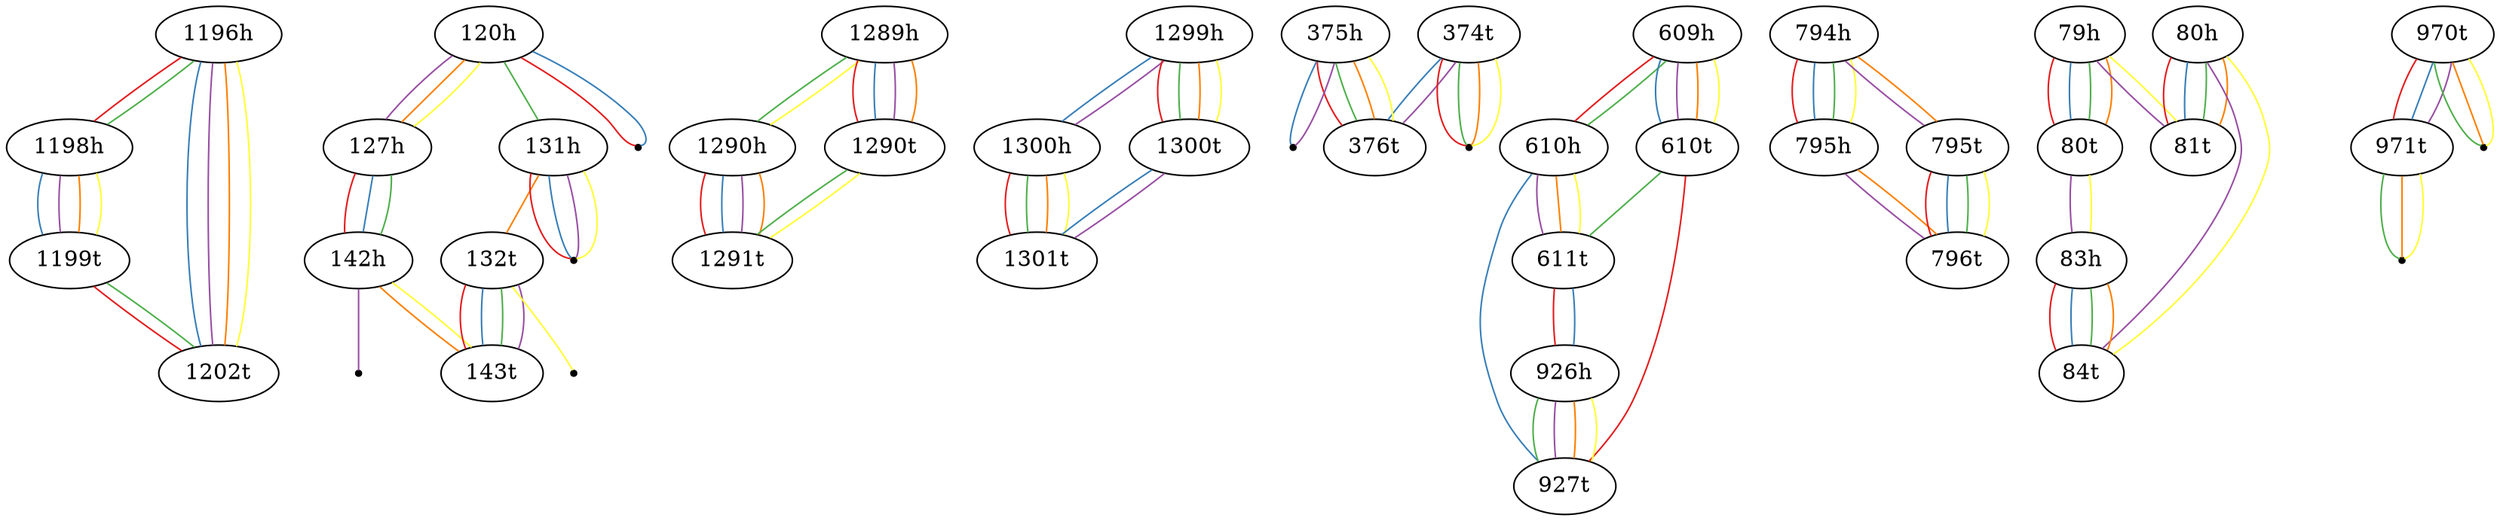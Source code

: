 graph {
edge [colorscheme=set19];
	"1196h"	--	"1198h"	[color=1];
	"1196h"	--	"1198h"	[color=3];
	"1196h"	--	"1202t"	[color=2];
	"1196h"	--	"1202t"	[color=4];
	"1196h"	--	"1202t"	[color=5];
	"1196h"	--	"1202t"	[color=6];
	"1198h"	--	"1199t"	[color=2];
	"1198h"	--	"1199t"	[color=4];
	"1198h"	--	"1199t"	[color=5];
	"1198h"	--	"1199t"	[color=6];
	"1199t"	--	"1202t"	[color=1];
	"1199t"	--	"1202t"	[color=3];
	"120h"	--	"127h"	[color=4];
	"120h"	--	"127h"	[color=5];
	"120h"	--	"127h"	[color=6];
	"120h"	--	"131h"	[color=3];
	"120h"	--	"-1"	[len=0.75,color=1];
	"120h"	--	"-1"	[len=0.75,color=2];
	"127h"	--	"142h"	[color=1];
	"127h"	--	"142h"	[color=2];
	"127h"	--	"142h"	[color=3];
	"1289h"	--	"1290h"	[color=3];
	"1289h"	--	"1290h"	[color=6];
	"1289h"	--	"1290t"	[color=1];
	"1289h"	--	"1290t"	[color=2];
	"1289h"	--	"1290t"	[color=4];
	"1289h"	--	"1290t"	[color=5];
	"1290h"	--	"1291t"	[color=1];
	"1290h"	--	"1291t"	[color=2];
	"1290h"	--	"1291t"	[color=4];
	"1290h"	--	"1291t"	[color=5];
	"1290t"	--	"1291t"	[color=3];
	"1290t"	--	"1291t"	[color=6];
	"1299h"	--	"1300h"	[color=2];
	"1299h"	--	"1300h"	[color=4];
	"1299h"	--	"1300t"	[color=1];
	"1299h"	--	"1300t"	[color=3];
	"1299h"	--	"1300t"	[color=5];
	"1299h"	--	"1300t"	[color=6];
	"1300h"	--	"1301t"	[color=1];
	"1300h"	--	"1301t"	[color=3];
	"1300h"	--	"1301t"	[color=5];
	"1300h"	--	"1301t"	[color=6];
	"1300t"	--	"1301t"	[color=2];
	"1300t"	--	"1301t"	[color=4];
	"131h"	--	"132t"	[color=5];
	"131h"	--	"-2"	[len=0.75,color=1];
	"131h"	--	"-2"	[len=0.75,color=2];
	"131h"	--	"-2"	[len=0.75,color=4];
	"131h"	--	"-2"	[len=0.75,color=6];
	"132t"	--	"143t"	[color=1];
	"132t"	--	"143t"	[color=2];
	"132t"	--	"143t"	[color=3];
	"132t"	--	"143t"	[color=4];
	"132t"	--	"-3"	[len=0.75,color=6];
	"142h"	--	"143t"	[color=5];
	"142h"	--	"143t"	[color=6];
	"142h"	--	"-4"	[len=0.75,color=4];
	"374t"	--	"376t"	[color=2];
	"374t"	--	"376t"	[color=4];
	"374t"	--	"-5"	[len=0.75,color=1];
	"374t"	--	"-5"	[len=0.75,color=3];
	"374t"	--	"-5"	[len=0.75,color=5];
	"374t"	--	"-5"	[len=0.75,color=6];
	"375h"	--	"376t"	[color=1];
	"375h"	--	"376t"	[color=3];
	"375h"	--	"376t"	[color=5];
	"375h"	--	"376t"	[color=6];
	"375h"	--	"-6"	[len=0.75,color=2];
	"375h"	--	"-6"	[len=0.75,color=4];
	"609h"	--	"610h"	[color=1];
	"609h"	--	"610h"	[color=3];
	"609h"	--	"610t"	[color=2];
	"609h"	--	"610t"	[color=4];
	"609h"	--	"610t"	[color=5];
	"609h"	--	"610t"	[color=6];
	"610h"	--	"611t"	[color=4];
	"610h"	--	"611t"	[color=5];
	"610h"	--	"611t"	[color=6];
	"610h"	--	"927t"	[color=2];
	"610t"	--	"611t"	[color=3];
	"610t"	--	"927t"	[color=1];
	"611t"	--	"926h"	[color=1];
	"611t"	--	"926h"	[color=2];
	"794h"	--	"795h"	[color=1];
	"794h"	--	"795h"	[color=2];
	"794h"	--	"795h"	[color=3];
	"794h"	--	"795h"	[color=6];
	"794h"	--	"795t"	[color=4];
	"794h"	--	"795t"	[color=5];
	"795h"	--	"796t"	[color=4];
	"795h"	--	"796t"	[color=5];
	"795t"	--	"796t"	[color=1];
	"795t"	--	"796t"	[color=2];
	"795t"	--	"796t"	[color=3];
	"795t"	--	"796t"	[color=6];
	"79h"	--	"80t"	[color=1];
	"79h"	--	"80t"	[color=2];
	"79h"	--	"80t"	[color=3];
	"79h"	--	"80t"	[color=5];
	"79h"	--	"81t"	[color=4];
	"79h"	--	"81t"	[color=6];
	"80h"	--	"81t"	[color=1];
	"80h"	--	"81t"	[color=2];
	"80h"	--	"81t"	[color=3];
	"80h"	--	"81t"	[color=5];
	"80h"	--	"84t"	[color=4];
	"80h"	--	"84t"	[color=6];
	"80t"	--	"83h"	[color=4];
	"80t"	--	"83h"	[color=6];
	"83h"	--	"84t"	[color=1];
	"83h"	--	"84t"	[color=2];
	"83h"	--	"84t"	[color=3];
	"83h"	--	"84t"	[color=5];
	"926h"	--	"927t"	[color=3];
	"926h"	--	"927t"	[color=4];
	"926h"	--	"927t"	[color=5];
	"926h"	--	"927t"	[color=6];
	"970t"	--	"971t"	[color=1];
	"970t"	--	"971t"	[color=2];
	"970t"	--	"971t"	[color=4];
	"970t"	--	"-7"	[len=0.75,color=3];
	"970t"	--	"-7"	[len=0.75,color=5];
	"970t"	--	"-7"	[len=0.75,color=6];
	"971t"	--	"-8"	[len=0.75,color=3];
	"971t"	--	"-8"	[len=0.75,color=5];
	"971t"	--	"-8"	[len=0.75,color=6];
	"-8"	[shape=point,color=black];
	"-7"	[shape=point,color=black];
	"-6"	[shape=point,color=black];
	"-5"	[shape=point,color=black];
	"-4"	[shape=point,color=black];
	"-3"	[shape=point,color=black];
	"-2"	[shape=point,color=black];
	"-1"	[shape=point,color=black];
}
